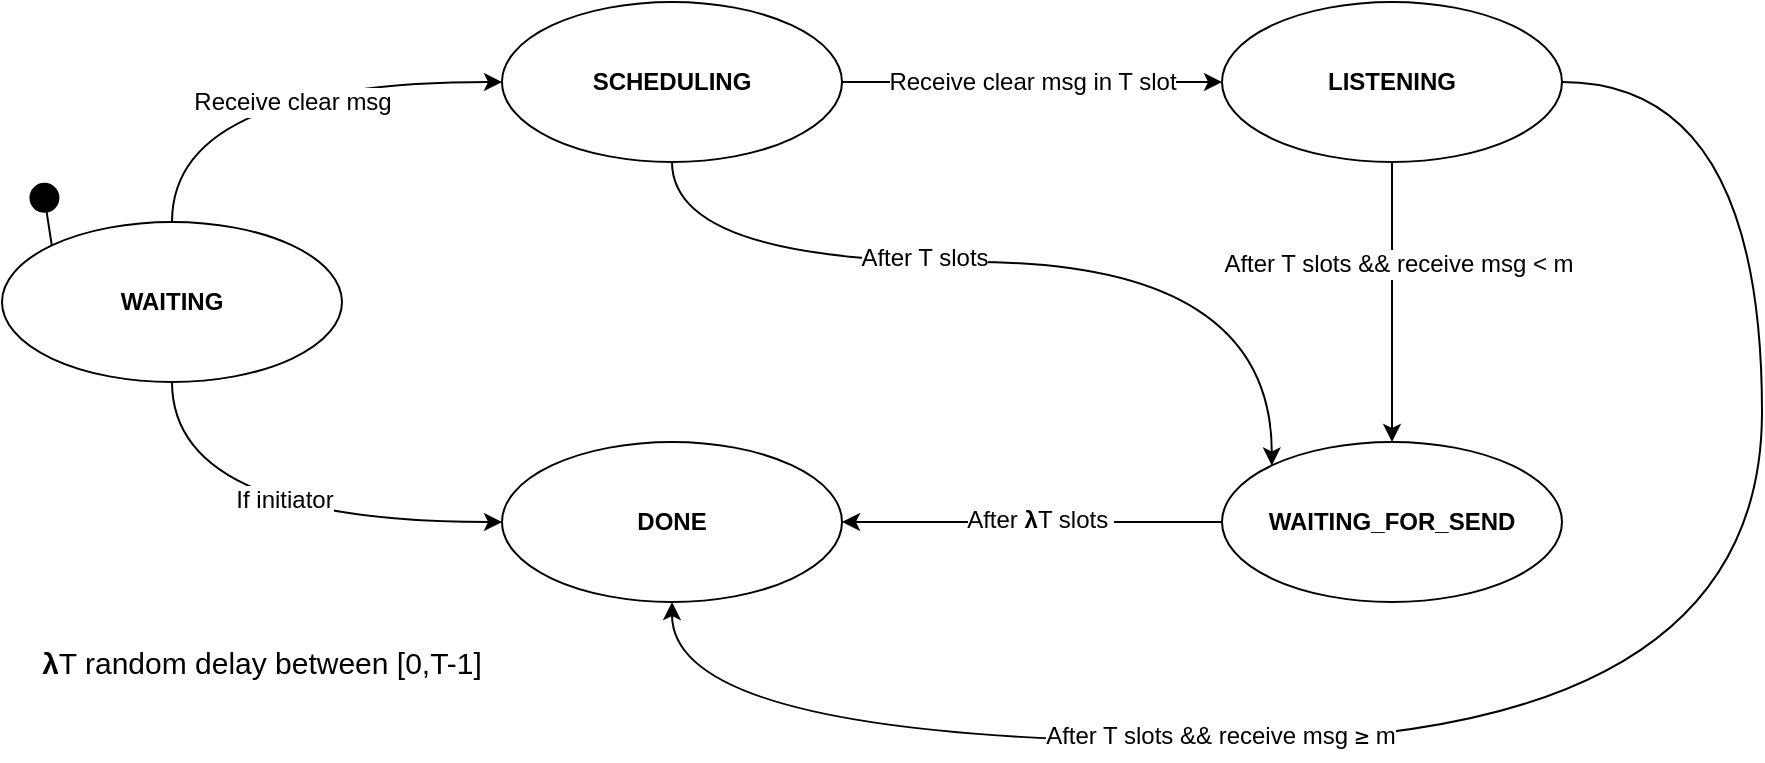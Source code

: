 <mxfile version="11.3.0" type="device" pages="1"><diagram id="1kJCdeyD_TZ4SDHddB_c" name="Page-1"><mxGraphModel dx="895" dy="584" grid="1" gridSize="10" guides="1" tooltips="1" connect="1" arrows="1" fold="1" page="1" pageScale="1" pageWidth="2339" pageHeight="3300" math="0" shadow="0"><root><mxCell id="0"/><mxCell id="1" parent="0"/><mxCell id="Yyxvqy_RYgYac1huGTTS-7" style="edgeStyle=orthogonalEdgeStyle;rounded=0;orthogonalLoop=1;jettySize=auto;html=1;entryX=0;entryY=0.5;entryDx=0;entryDy=0;curved=1;" edge="1" parent="1" source="Yyxvqy_RYgYac1huGTTS-1" target="Yyxvqy_RYgYac1huGTTS-2"><mxGeometry relative="1" as="geometry"><Array as="points"><mxPoint x="265" y="230"/></Array></mxGeometry></mxCell><mxCell id="Yyxvqy_RYgYac1huGTTS-13" value="Receive clear msg" style="text;html=1;resizable=0;points=[];align=center;verticalAlign=middle;labelBackgroundColor=#ffffff;" vertex="1" connectable="0" parent="Yyxvqy_RYgYac1huGTTS-7"><mxGeometry x="0.147" y="-10" relative="1" as="geometry"><mxPoint x="-5" as="offset"/></mxGeometry></mxCell><mxCell id="Yyxvqy_RYgYac1huGTTS-1" value="WAITING" style="ellipse;whiteSpace=wrap;html=1;fontStyle=1" vertex="1" parent="1"><mxGeometry x="180" y="300" width="170" height="80" as="geometry"/></mxCell><mxCell id="Yyxvqy_RYgYac1huGTTS-8" style="edgeStyle=orthogonalEdgeStyle;curved=1;rounded=0;orthogonalLoop=1;jettySize=auto;html=1;entryX=0;entryY=0.5;entryDx=0;entryDy=0;" edge="1" parent="1" source="Yyxvqy_RYgYac1huGTTS-2" target="Yyxvqy_RYgYac1huGTTS-4"><mxGeometry relative="1" as="geometry"/></mxCell><mxCell id="Yyxvqy_RYgYac1huGTTS-15" value="Receive clear msg in T slot" style="text;html=1;resizable=0;points=[];align=center;verticalAlign=middle;labelBackgroundColor=#ffffff;" vertex="1" connectable="0" parent="Yyxvqy_RYgYac1huGTTS-8"><mxGeometry x="-0.298" y="2" relative="1" as="geometry"><mxPoint x="28.5" y="2" as="offset"/></mxGeometry></mxCell><mxCell id="Yyxvqy_RYgYac1huGTTS-14" style="edgeStyle=orthogonalEdgeStyle;curved=1;rounded=0;orthogonalLoop=1;jettySize=auto;html=1;entryX=0;entryY=0;entryDx=0;entryDy=0;" edge="1" parent="1" source="Yyxvqy_RYgYac1huGTTS-2" target="Yyxvqy_RYgYac1huGTTS-5"><mxGeometry relative="1" as="geometry"><Array as="points"><mxPoint x="515" y="320"/><mxPoint x="815" y="320"/></Array></mxGeometry></mxCell><mxCell id="Yyxvqy_RYgYac1huGTTS-16" value="After T slots" style="text;html=1;resizable=0;points=[];align=center;verticalAlign=middle;labelBackgroundColor=#ffffff;" vertex="1" connectable="0" parent="Yyxvqy_RYgYac1huGTTS-14"><mxGeometry x="-0.222" y="2" relative="1" as="geometry"><mxPoint as="offset"/></mxGeometry></mxCell><mxCell id="Yyxvqy_RYgYac1huGTTS-2" value="SCHEDULING" style="ellipse;whiteSpace=wrap;html=1;fontStyle=1" vertex="1" parent="1"><mxGeometry x="430" y="190" width="170" height="80" as="geometry"/></mxCell><mxCell id="Yyxvqy_RYgYac1huGTTS-9" style="edgeStyle=orthogonalEdgeStyle;curved=1;rounded=0;orthogonalLoop=1;jettySize=auto;html=1;" edge="1" parent="1" source="Yyxvqy_RYgYac1huGTTS-4" target="Yyxvqy_RYgYac1huGTTS-5"><mxGeometry relative="1" as="geometry"/></mxCell><mxCell id="Yyxvqy_RYgYac1huGTTS-17" value="After T slots &amp;amp;&amp;amp; receive msg &amp;lt; m" style="text;html=1;resizable=0;points=[];align=center;verticalAlign=middle;labelBackgroundColor=#ffffff;" vertex="1" connectable="0" parent="Yyxvqy_RYgYac1huGTTS-9"><mxGeometry x="-0.271" y="2" relative="1" as="geometry"><mxPoint x="1" as="offset"/></mxGeometry></mxCell><mxCell id="Yyxvqy_RYgYac1huGTTS-19" style="edgeStyle=orthogonalEdgeStyle;curved=1;rounded=0;orthogonalLoop=1;jettySize=auto;html=1;entryX=0.5;entryY=1;entryDx=0;entryDy=0;" edge="1" parent="1" source="Yyxvqy_RYgYac1huGTTS-4" target="Yyxvqy_RYgYac1huGTTS-6"><mxGeometry relative="1" as="geometry"><Array as="points"><mxPoint x="1060" y="230"/><mxPoint x="1060" y="560"/><mxPoint x="515" y="560"/></Array></mxGeometry></mxCell><mxCell id="Yyxvqy_RYgYac1huGTTS-20" value="&lt;span style=&quot;font-family: &amp;#34;helvetica&amp;#34; , &amp;#34;arial&amp;#34; , sans-serif ; font-size: 0px ; background-color: rgb(248 , 249 , 250)&quot;&gt;%3CmxGraphModel%3E%3Croot%3E%3CmxCell%20id%3D%220%22%2F%3E%3CmxCell%20id%3D%221%22%20parent%3D%220%22%2F%3E%3CmxCell%20id%3D%222%22%20value%3D%22After%20T%20slots%20%26amp%3Bamp%3B%26amp%3Bamp%3B%20receive%20mex%20%26amp%3Blt%3B%20m%22%20style%3D%22text%3Bhtml%3D1%3Bresizable%3D0%3Bpoints%3D%5B%5D%3Balign%3Dcenter%3BverticalAlign%3Dmiddle%3BlabelBackgroundColor%3D%23ffffff%3B%22%20vertex%3D%221%22%20connectable%3D%220%22%20parent%3D%221%22%3E%3CmxGeometry%20x%3D%22877%22%20y%3D%22321%22%20as%3D%22geometry%22%3E%3CmxPoint%20as%3D%22offset%22%2F%3E%3C%2FmxGeometry%3E%3C%2FmxCell%3E%3C%2Froot%3E%3C%2FmxGraphModel%3E&lt;/span&gt;" style="text;html=1;resizable=0;points=[];align=center;verticalAlign=middle;labelBackgroundColor=#ffffff;" vertex="1" connectable="0" parent="Yyxvqy_RYgYac1huGTTS-19"><mxGeometry x="0.284" y="2" relative="1" as="geometry"><mxPoint as="offset"/></mxGeometry></mxCell><mxCell id="Yyxvqy_RYgYac1huGTTS-21" value="After T slots &amp;amp;&amp;amp; receive msg&amp;nbsp;&lt;span style=&quot;left: 160.139px ; top: 210.315px ; font-family: monospace&quot;&gt;&lt;font style=&quot;font-size: 12px&quot;&gt;≥&lt;/font&gt;&lt;/span&gt;&amp;nbsp;m" style="text;html=1;resizable=0;points=[];align=center;verticalAlign=middle;labelBackgroundColor=#ffffff;" vertex="1" connectable="0" parent="Yyxvqy_RYgYac1huGTTS-19"><mxGeometry x="0.313" relative="1" as="geometry"><mxPoint x="-15" y="-3" as="offset"/></mxGeometry></mxCell><mxCell id="Yyxvqy_RYgYac1huGTTS-4" value="LISTENING" style="ellipse;whiteSpace=wrap;html=1;fontStyle=1" vertex="1" parent="1"><mxGeometry x="790" y="190" width="170" height="80" as="geometry"/></mxCell><mxCell id="Yyxvqy_RYgYac1huGTTS-10" style="edgeStyle=orthogonalEdgeStyle;curved=1;rounded=0;orthogonalLoop=1;jettySize=auto;html=1;entryX=1;entryY=0.5;entryDx=0;entryDy=0;" edge="1" parent="1" source="Yyxvqy_RYgYac1huGTTS-5" target="Yyxvqy_RYgYac1huGTTS-6"><mxGeometry relative="1" as="geometry"/></mxCell><mxCell id="Yyxvqy_RYgYac1huGTTS-18" value="After&amp;nbsp;&lt;b&gt;λ&lt;/b&gt;T slots&amp;nbsp;" style="text;html=1;resizable=0;points=[];align=center;verticalAlign=middle;labelBackgroundColor=#ffffff;" vertex="1" connectable="0" parent="Yyxvqy_RYgYac1huGTTS-10"><mxGeometry x="-0.166" y="3" relative="1" as="geometry"><mxPoint x="-12" y="-4" as="offset"/></mxGeometry></mxCell><mxCell id="Yyxvqy_RYgYac1huGTTS-5" value="WAITING_FOR_SEND" style="ellipse;whiteSpace=wrap;html=1;fontStyle=1" vertex="1" parent="1"><mxGeometry x="790" y="410" width="170" height="80" as="geometry"/></mxCell><mxCell id="Yyxvqy_RYgYac1huGTTS-6" value="DONE" style="ellipse;whiteSpace=wrap;html=1;fontStyle=1" vertex="1" parent="1"><mxGeometry x="430" y="410" width="170" height="80" as="geometry"/></mxCell><mxCell id="Yyxvqy_RYgYac1huGTTS-11" value="" style="endArrow=classic;html=1;entryX=0;entryY=0.5;entryDx=0;entryDy=0;edgeStyle=orthogonalEdgeStyle;curved=1;" edge="1" parent="1" target="Yyxvqy_RYgYac1huGTTS-6"><mxGeometry width="50" height="50" relative="1" as="geometry"><mxPoint x="265" y="380" as="sourcePoint"/><mxPoint x="230" y="510" as="targetPoint"/><Array as="points"><mxPoint x="265" y="450"/></Array></mxGeometry></mxCell><mxCell id="Yyxvqy_RYgYac1huGTTS-12" value="If initiator" style="text;html=1;resizable=0;points=[];align=center;verticalAlign=middle;labelBackgroundColor=#ffffff;" vertex="1" connectable="0" parent="Yyxvqy_RYgYac1huGTTS-11"><mxGeometry x="0.07" y="11" relative="1" as="geometry"><mxPoint as="offset"/></mxGeometry></mxCell><mxCell id="Yyxvqy_RYgYac1huGTTS-22" value="" style="endArrow=none;html=1;entryX=0;entryY=0;entryDx=0;entryDy=0;endFill=0;startArrow=circle;startFill=1;strokeWidth=1;" edge="1" parent="1" target="Yyxvqy_RYgYac1huGTTS-1"><mxGeometry width="50" height="50" relative="1" as="geometry"><mxPoint x="200" y="280" as="sourcePoint"/><mxPoint x="230" y="590" as="targetPoint"/></mxGeometry></mxCell><mxCell id="Yyxvqy_RYgYac1huGTTS-24" value="&lt;b style=&quot;white-space: nowrap; font-size: 15px;&quot;&gt;λ&lt;/b&gt;&lt;span style=&quot;white-space: nowrap; background-color: rgb(255, 255, 255); font-size: 15px;&quot;&gt;T random delay between [0,T-1]&lt;/span&gt;" style="text;html=1;strokeColor=none;fillColor=none;align=center;verticalAlign=middle;whiteSpace=wrap;rounded=0;fontSize=15;" vertex="1" parent="1"><mxGeometry x="290" y="510" width="40" height="20" as="geometry"/></mxCell></root></mxGraphModel></diagram></mxfile>